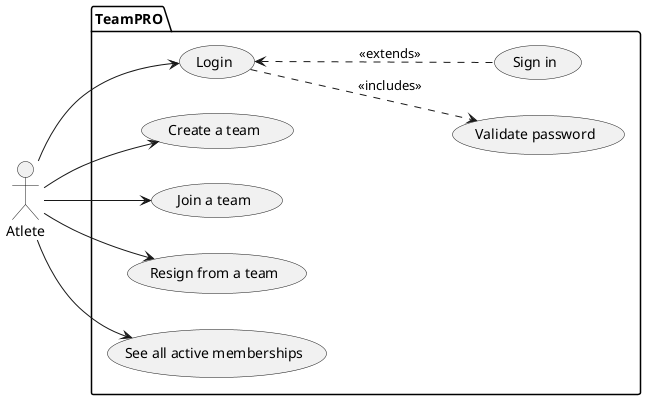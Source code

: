 @startuml
left to right direction
actor Atlete as a
package TeamPRO {
  usecase "Login" as UC1
  usecase "Validate password" as UC6
  usecase "Sign in" as UC7
  usecase "Create a team" as UC2
  usecase "Join a team" as UC3
  usecase "Resign from a team" as UC4
  usecase "See all active memberships" as UC5
}

a --> UC1
a --> UC2
a --> UC3
a --> UC4
a --> UC5
UC1 ..> UC6  : <<includes>>
UC1 <.. UC7 : <<extends>>
@enduml